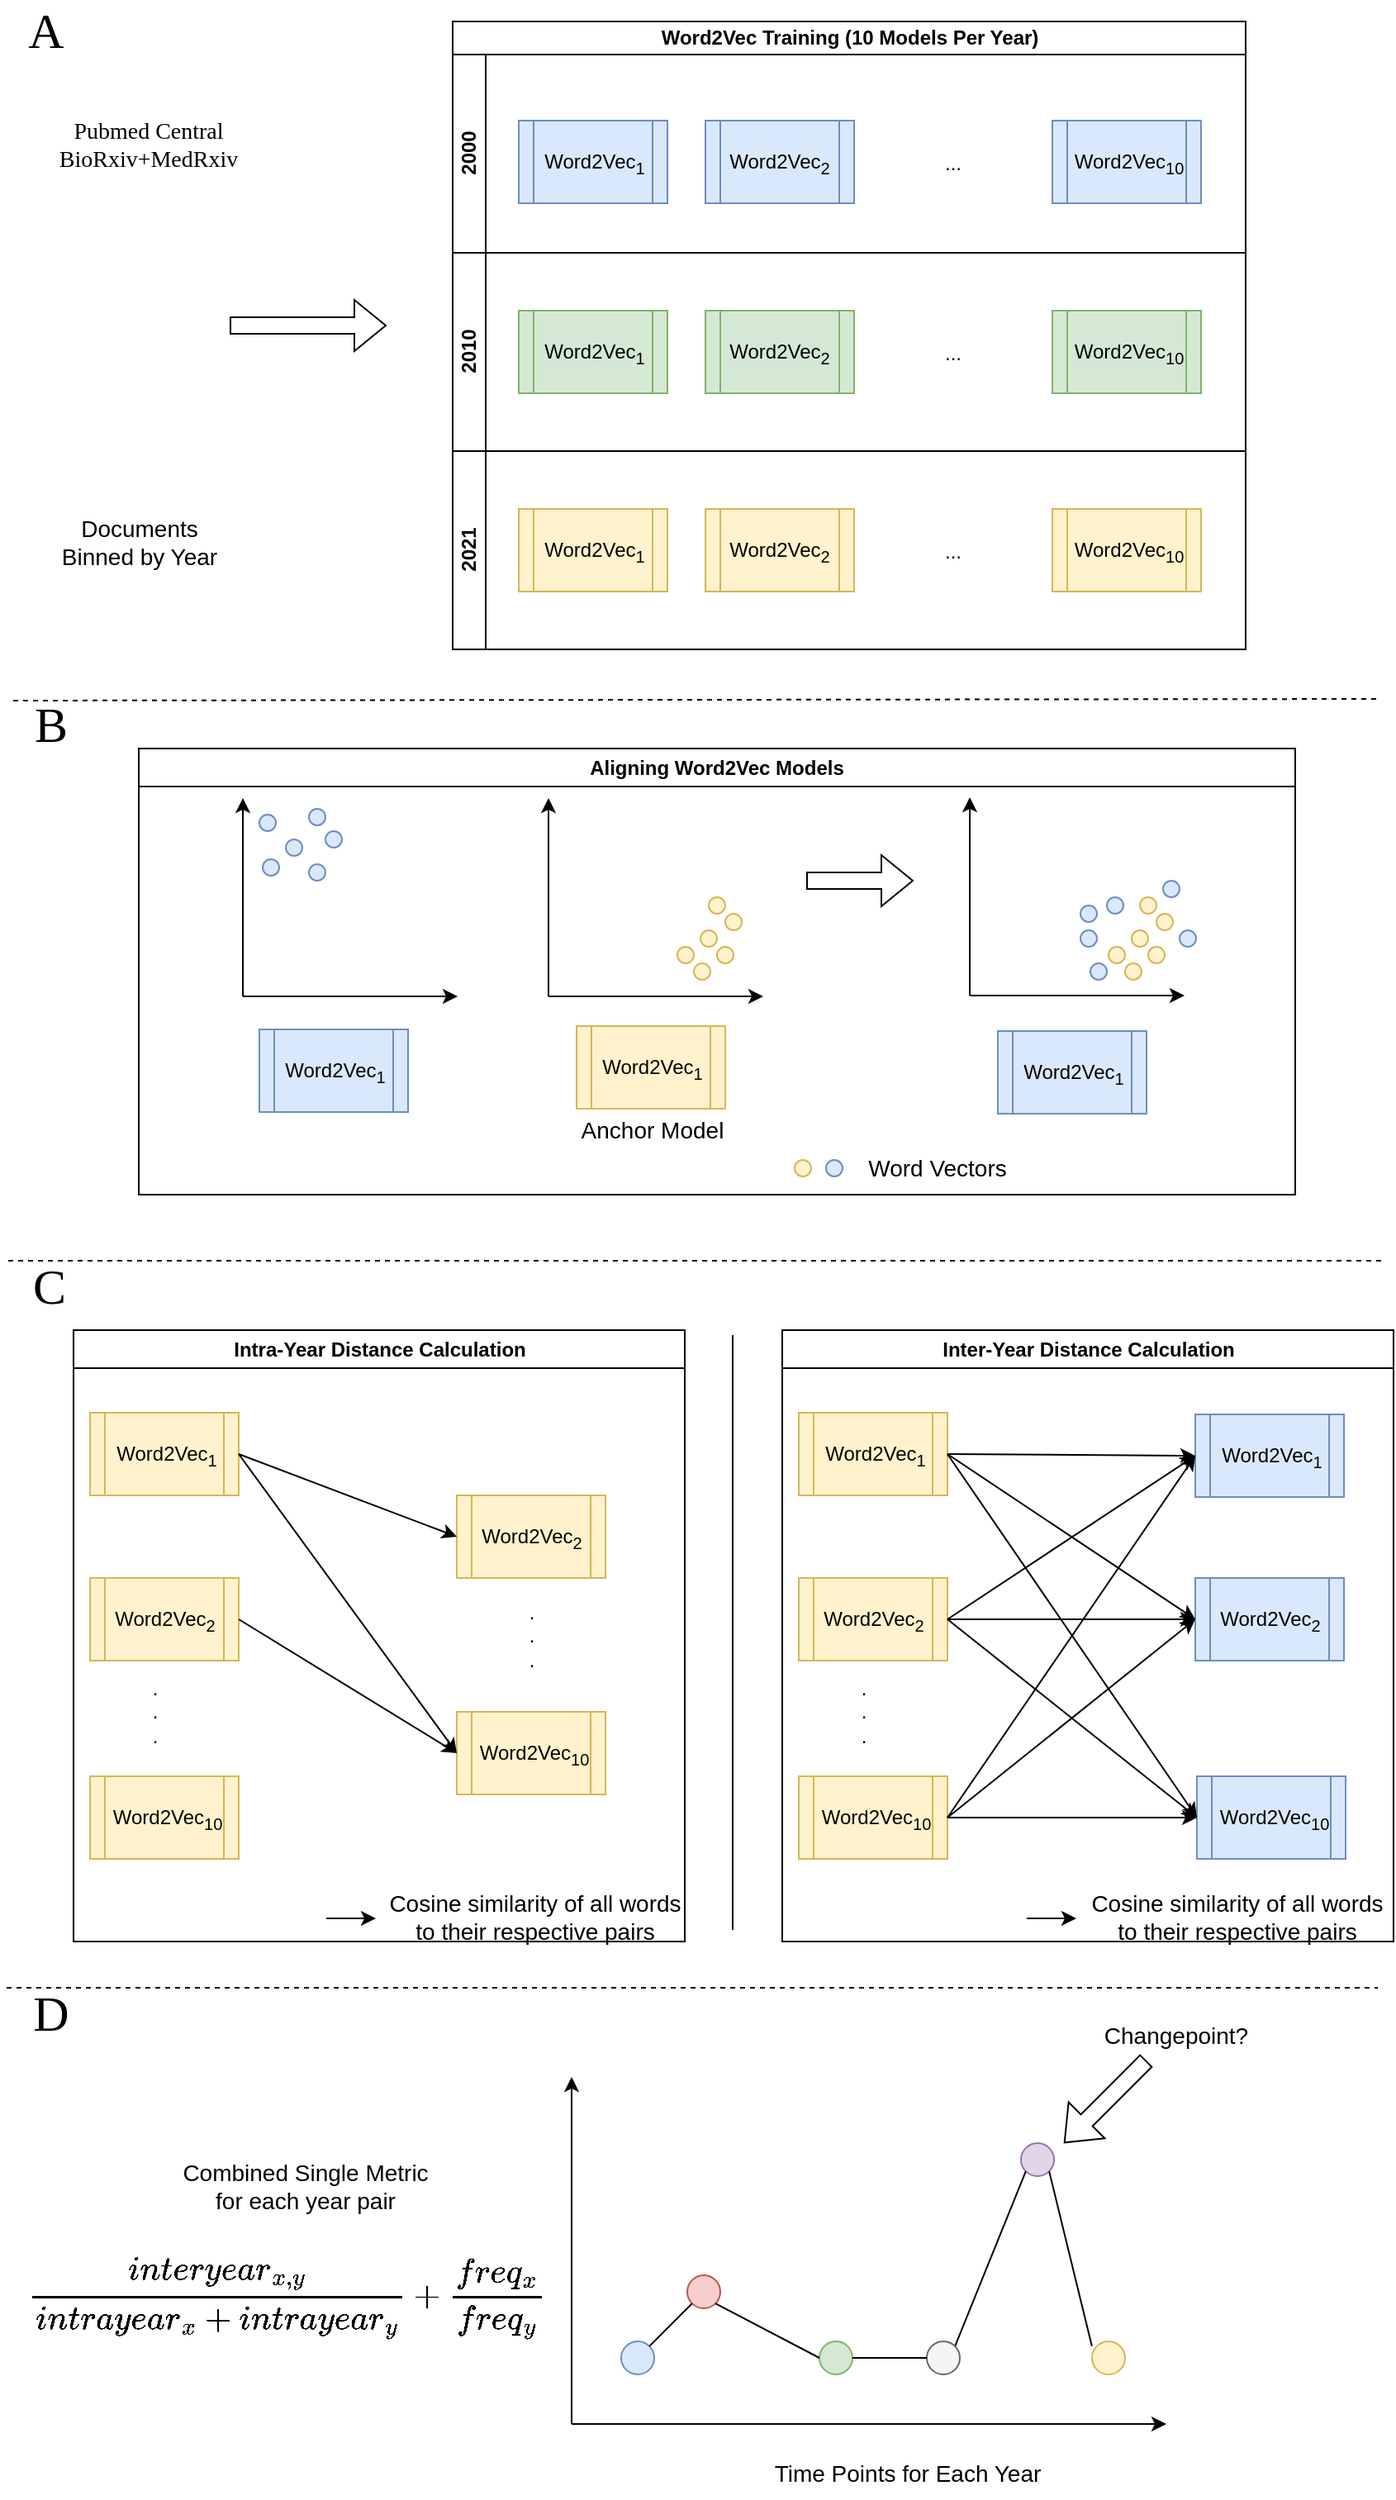 <mxfile version="21.0.6" type="device"><diagram name="Page-1" id="hZA_bifTVSv1dbgz_h3d"><mxGraphModel dx="1748" dy="1670" grid="1" gridSize="10" guides="1" tooltips="1" connect="1" arrows="1" fold="1" page="1" pageScale="1" pageWidth="850" pageHeight="1100" math="1" shadow="0"><root><mxCell id="0"/><mxCell id="1" parent="0"/><mxCell id="vryV9C2xgrn8P-QWagt0-1" value="" style="shape=image;html=1;verticalAlign=top;verticalLabelPosition=bottom;labelBackgroundColor=#ffffff;imageAspect=0;aspect=fixed;image=https://cdn4.iconfinder.com/data/icons/48-bubbles/48/12.File-128.png" parent="1" vertex="1"><mxGeometry x="14" y="130" width="70" height="70" as="geometry"/></mxCell><mxCell id="vryV9C2xgrn8P-QWagt0-4" value="&lt;div style=&quot;font-size: 14px;&quot;&gt;&lt;font style=&quot;font-size: 14px;&quot;&gt;Documents&lt;/font&gt;&lt;/div&gt;&lt;div style=&quot;font-size: 14px;&quot;&gt;&lt;font style=&quot;font-size: 14px;&quot;&gt;&lt;font style=&quot;font-size: 14px;&quot;&gt;Binned by Year&lt;/font&gt;&lt;br&gt;&lt;/font&gt;&lt;/div&gt;" style="text;html=1;strokeColor=none;fillColor=none;align=center;verticalAlign=middle;whiteSpace=wrap;rounded=0;" parent="1" vertex="1"><mxGeometry x="31" y="310" width="99" height="30" as="geometry"/></mxCell><mxCell id="vryV9C2xgrn8P-QWagt0-32" value="" style="endArrow=classic;html=1;rounded=0;" parent="1" edge="1"><mxGeometry width="50" height="50" relative="1" as="geometry"><mxPoint x="143" y="600" as="sourcePoint"/><mxPoint x="143" y="480" as="targetPoint"/></mxGeometry></mxCell><mxCell id="vryV9C2xgrn8P-QWagt0-33" value="" style="endArrow=classic;html=1;rounded=0;" parent="1" edge="1"><mxGeometry width="50" height="50" relative="1" as="geometry"><mxPoint x="143" y="600" as="sourcePoint"/><mxPoint x="273" y="600" as="targetPoint"/></mxGeometry></mxCell><mxCell id="vryV9C2xgrn8P-QWagt0-34" value="" style="endArrow=classic;html=1;rounded=0;" parent="1" edge="1"><mxGeometry width="50" height="50" relative="1" as="geometry"><mxPoint x="328" y="600" as="sourcePoint"/><mxPoint x="328" y="480" as="targetPoint"/></mxGeometry></mxCell><mxCell id="vryV9C2xgrn8P-QWagt0-35" value="" style="endArrow=classic;html=1;rounded=0;" parent="1" edge="1"><mxGeometry width="50" height="50" relative="1" as="geometry"><mxPoint x="328" y="600" as="sourcePoint"/><mxPoint x="458" y="600" as="targetPoint"/></mxGeometry></mxCell><mxCell id="vryV9C2xgrn8P-QWagt0-36" value="" style="endArrow=classic;html=1;rounded=0;" parent="1" edge="1"><mxGeometry width="50" height="50" relative="1" as="geometry"><mxPoint x="583" y="599.5" as="sourcePoint"/><mxPoint x="583" y="479.5" as="targetPoint"/></mxGeometry></mxCell><mxCell id="vryV9C2xgrn8P-QWagt0-37" value="" style="endArrow=classic;html=1;rounded=0;" parent="1" edge="1"><mxGeometry width="50" height="50" relative="1" as="geometry"><mxPoint x="583" y="599.5" as="sourcePoint"/><mxPoint x="713" y="599.5" as="targetPoint"/></mxGeometry></mxCell><mxCell id="vryV9C2xgrn8P-QWagt0-39" value="" style="shape=flexArrow;endArrow=classic;html=1;rounded=0;" parent="1" edge="1"><mxGeometry width="50" height="50" relative="1" as="geometry"><mxPoint x="484" y="530" as="sourcePoint"/><mxPoint x="549" y="530" as="targetPoint"/></mxGeometry></mxCell><mxCell id="vryV9C2xgrn8P-QWagt0-40" value="" style="ellipse;whiteSpace=wrap;html=1;fillColor=#dae8fc;strokeColor=#6c8ebf;" parent="1" vertex="1"><mxGeometry x="153" y="490" width="10" height="10" as="geometry"/></mxCell><mxCell id="vryV9C2xgrn8P-QWagt0-78" value="" style="endArrow=none;html=1;rounded=0;" parent="1" edge="1"><mxGeometry width="50" height="50" relative="1" as="geometry"><mxPoint x="439.5" y="1165" as="sourcePoint"/><mxPoint x="439.5" y="805" as="targetPoint"/></mxGeometry></mxCell><mxCell id="vryV9C2xgrn8P-QWagt0-88" value="" style="endArrow=classic;html=1;rounded=0;" parent="1" edge="1"><mxGeometry width="50" height="50" relative="1" as="geometry"><mxPoint x="342" y="1464" as="sourcePoint"/><mxPoint x="342" y="1254" as="targetPoint"/></mxGeometry></mxCell><mxCell id="vryV9C2xgrn8P-QWagt0-89" value="" style="endArrow=classic;html=1;rounded=0;" parent="1" edge="1"><mxGeometry width="50" height="50" relative="1" as="geometry"><mxPoint x="342" y="1464" as="sourcePoint"/><mxPoint x="702" y="1464" as="targetPoint"/></mxGeometry></mxCell><mxCell id="vryV9C2xgrn8P-QWagt0-90" value="" style="ellipse;whiteSpace=wrap;html=1;fillColor=#dae8fc;strokeColor=#6c8ebf;" parent="1" vertex="1"><mxGeometry x="372" y="1414" width="20" height="20" as="geometry"/></mxCell><mxCell id="vryV9C2xgrn8P-QWagt0-91" value="" style="ellipse;whiteSpace=wrap;html=1;fillColor=#f8cecc;strokeColor=#b85450;" parent="1" vertex="1"><mxGeometry x="412" y="1374" width="20" height="20" as="geometry"/></mxCell><mxCell id="vryV9C2xgrn8P-QWagt0-93" value="" style="ellipse;whiteSpace=wrap;html=1;fillColor=#d5e8d4;strokeColor=#82b366;" parent="1" vertex="1"><mxGeometry x="492" y="1414" width="20" height="20" as="geometry"/></mxCell><mxCell id="vryV9C2xgrn8P-QWagt0-96" value="" style="ellipse;whiteSpace=wrap;html=1;fillColor=#e1d5e7;strokeColor=#9673a6;" parent="1" vertex="1"><mxGeometry x="614" y="1294" width="20" height="20" as="geometry"/></mxCell><mxCell id="vryV9C2xgrn8P-QWagt0-98" value="&lt;font style=&quot;font-size: 14px;&quot;&gt;&lt;font style=&quot;font-size: 14px;&quot;&gt;Combined Single Metric for each year pair&lt;/font&gt;&lt;/font&gt;" style="text;html=1;strokeColor=none;fillColor=none;align=center;verticalAlign=middle;whiteSpace=wrap;rounded=0;" parent="1" vertex="1"><mxGeometry x="100" y="1300" width="162" height="40" as="geometry"/></mxCell><mxCell id="vryV9C2xgrn8P-QWagt0-99" value="&lt;font style=&quot;font-size: 14px;&quot;&gt;&lt;font style=&quot;font-size: 14px;&quot;&gt;Time Points for Each Year&lt;/font&gt;&lt;/font&gt;" style="text;html=1;strokeColor=none;fillColor=none;align=center;verticalAlign=middle;whiteSpace=wrap;rounded=0;" parent="1" vertex="1"><mxGeometry x="458" y="1479" width="175" height="30" as="geometry"/></mxCell><mxCell id="vryV9C2xgrn8P-QWagt0-100" value="" style="endArrow=none;html=1;rounded=0;exitX=1;exitY=0;exitDx=0;exitDy=0;entryX=0;entryY=1;entryDx=0;entryDy=0;" parent="1" source="vryV9C2xgrn8P-QWagt0-90" target="vryV9C2xgrn8P-QWagt0-91" edge="1"><mxGeometry width="50" height="50" relative="1" as="geometry"><mxPoint x="392" y="1409" as="sourcePoint"/><mxPoint x="442" y="1359" as="targetPoint"/></mxGeometry></mxCell><mxCell id="vryV9C2xgrn8P-QWagt0-105" value="" style="endArrow=none;html=1;rounded=0;exitX=0;exitY=1;exitDx=0;exitDy=0;entryX=1;entryY=0;entryDx=0;entryDy=0;" parent="1" source="vryV9C2xgrn8P-QWagt0-96" target="iS3_m75WpBpaWImZRdlY-158" edge="1"><mxGeometry width="50" height="50" relative="1" as="geometry"><mxPoint x="582" y="1434" as="sourcePoint"/><mxPoint x="587" y="1389" as="targetPoint"/></mxGeometry></mxCell><mxCell id="vryV9C2xgrn8P-QWagt0-106" value="" style="endArrow=none;html=1;rounded=0;exitX=1;exitY=1;exitDx=0;exitDy=0;entryX=0;entryY=0;entryDx=0;entryDy=0;" parent="1" source="vryV9C2xgrn8P-QWagt0-96" edge="1"><mxGeometry width="50" height="50" relative="1" as="geometry"><mxPoint x="627" y="1321" as="sourcePoint"/><mxPoint x="656.929" y="1416.929" as="targetPoint"/></mxGeometry></mxCell><mxCell id="vryV9C2xgrn8P-QWagt0-110" value="" style="shape=flexArrow;endArrow=classic;html=1;rounded=0;" parent="1" edge="1"><mxGeometry width="50" height="50" relative="1" as="geometry"><mxPoint x="690" y="1244" as="sourcePoint"/><mxPoint x="640" y="1294" as="targetPoint"/></mxGeometry></mxCell><mxCell id="vryV9C2xgrn8P-QWagt0-111" value="&lt;font style=&quot;font-size: 14px;&quot;&gt;&lt;font style=&quot;font-size: 14px;&quot;&gt;Changepoint?&lt;/font&gt;&lt;/font&gt;" style="text;html=1;strokeColor=none;fillColor=none;align=center;verticalAlign=middle;whiteSpace=wrap;rounded=0;" parent="1" vertex="1"><mxGeometry x="678" y="1214" width="60" height="30" as="geometry"/></mxCell><mxCell id="iS3_m75WpBpaWImZRdlY-23" value="&lt;div&gt;Word2Vec Training (10 Models Per Year)&lt;/div&gt;" style="swimlane;childLayout=stackLayout;resizeParent=1;resizeParentMax=0;horizontal=1;startSize=20;horizontalStack=0;html=1;" parent="1" vertex="1"><mxGeometry x="270" y="10" width="480" height="380" as="geometry"/></mxCell><mxCell id="iS3_m75WpBpaWImZRdlY-24" value="&lt;div&gt;2000&lt;/div&gt;" style="swimlane;startSize=20;horizontal=0;html=1;" parent="iS3_m75WpBpaWImZRdlY-23" vertex="1"><mxGeometry y="20" width="480" height="120" as="geometry"/></mxCell><mxCell id="iS3_m75WpBpaWImZRdlY-16" value="" style="shape=process;whiteSpace=wrap;html=1;backgroundOutline=1;fillColor=#dae8fc;strokeColor=#6c8ebf;" parent="iS3_m75WpBpaWImZRdlY-24" vertex="1"><mxGeometry x="40" y="40" width="90" height="50" as="geometry"/></mxCell><mxCell id="iS3_m75WpBpaWImZRdlY-17" value="Word2Vec&lt;sub&gt;1&lt;/sub&gt;" style="text;html=1;strokeColor=none;fillColor=none;align=center;verticalAlign=middle;whiteSpace=wrap;rounded=0;" parent="iS3_m75WpBpaWImZRdlY-24" vertex="1"><mxGeometry x="56" y="51" width="60" height="30" as="geometry"/></mxCell><mxCell id="iS3_m75WpBpaWImZRdlY-14" value="" style="shape=process;whiteSpace=wrap;html=1;backgroundOutline=1;fillColor=#dae8fc;strokeColor=#6c8ebf;" parent="iS3_m75WpBpaWImZRdlY-24" vertex="1"><mxGeometry x="153" y="40" width="90" height="50" as="geometry"/></mxCell><mxCell id="iS3_m75WpBpaWImZRdlY-15" value="Word2Vec&lt;sub&gt;2&lt;/sub&gt;" style="text;html=1;strokeColor=none;fillColor=none;align=center;verticalAlign=middle;whiteSpace=wrap;rounded=0;" parent="iS3_m75WpBpaWImZRdlY-24" vertex="1"><mxGeometry x="168" y="51" width="60" height="30" as="geometry"/></mxCell><mxCell id="iS3_m75WpBpaWImZRdlY-13" value="" style="shape=process;whiteSpace=wrap;html=1;backgroundOutline=1;fillColor=#dae8fc;strokeColor=#6c8ebf;" parent="iS3_m75WpBpaWImZRdlY-24" vertex="1"><mxGeometry x="363" y="40" width="90" height="50" as="geometry"/></mxCell><mxCell id="iS3_m75WpBpaWImZRdlY-12" value="Word2Vec&lt;sub&gt;10&lt;/sub&gt;" style="text;html=1;strokeColor=none;fillColor=none;align=center;verticalAlign=middle;whiteSpace=wrap;rounded=0;" parent="iS3_m75WpBpaWImZRdlY-24" vertex="1"><mxGeometry x="377" y="51" width="65" height="30" as="geometry"/></mxCell><mxCell id="iS3_m75WpBpaWImZRdlY-27" value="..." style="text;html=1;strokeColor=none;fillColor=none;align=center;verticalAlign=middle;whiteSpace=wrap;rounded=0;" parent="iS3_m75WpBpaWImZRdlY-24" vertex="1"><mxGeometry x="273" y="51" width="60" height="30" as="geometry"/></mxCell><mxCell id="iS3_m75WpBpaWImZRdlY-25" value="2010" style="swimlane;startSize=20;horizontal=0;html=1;" parent="iS3_m75WpBpaWImZRdlY-23" vertex="1"><mxGeometry y="140" width="480" height="120" as="geometry"/></mxCell><mxCell id="iS3_m75WpBpaWImZRdlY-28" value="" style="shape=process;whiteSpace=wrap;html=1;backgroundOutline=1;fillColor=#d5e8d4;strokeColor=#82b366;" parent="iS3_m75WpBpaWImZRdlY-25" vertex="1"><mxGeometry x="40" y="35" width="90" height="50" as="geometry"/></mxCell><mxCell id="iS3_m75WpBpaWImZRdlY-29" value="Word2Vec&lt;sub&gt;1&lt;/sub&gt;" style="text;html=1;strokeColor=none;fillColor=none;align=center;verticalAlign=middle;whiteSpace=wrap;rounded=0;" parent="iS3_m75WpBpaWImZRdlY-25" vertex="1"><mxGeometry x="56" y="46" width="60" height="30" as="geometry"/></mxCell><mxCell id="iS3_m75WpBpaWImZRdlY-30" value="" style="shape=process;whiteSpace=wrap;html=1;backgroundOutline=1;fillColor=#d5e8d4;strokeColor=#82b366;" parent="iS3_m75WpBpaWImZRdlY-25" vertex="1"><mxGeometry x="153" y="35" width="90" height="50" as="geometry"/></mxCell><mxCell id="iS3_m75WpBpaWImZRdlY-31" value="Word2Vec&lt;sub&gt;2&lt;/sub&gt;" style="text;html=1;strokeColor=none;fillColor=none;align=center;verticalAlign=middle;whiteSpace=wrap;rounded=0;" parent="iS3_m75WpBpaWImZRdlY-25" vertex="1"><mxGeometry x="168" y="46" width="60" height="30" as="geometry"/></mxCell><mxCell id="iS3_m75WpBpaWImZRdlY-32" value="" style="shape=process;whiteSpace=wrap;html=1;backgroundOutline=1;fillColor=#d5e8d4;strokeColor=#82b366;" parent="iS3_m75WpBpaWImZRdlY-25" vertex="1"><mxGeometry x="363" y="35" width="90" height="50" as="geometry"/></mxCell><mxCell id="iS3_m75WpBpaWImZRdlY-33" value="Word2Vec&lt;sub&gt;10&lt;/sub&gt;" style="text;html=1;strokeColor=none;fillColor=none;align=center;verticalAlign=middle;whiteSpace=wrap;rounded=0;" parent="iS3_m75WpBpaWImZRdlY-25" vertex="1"><mxGeometry x="377" y="46" width="65" height="30" as="geometry"/></mxCell><mxCell id="iS3_m75WpBpaWImZRdlY-34" value="..." style="text;html=1;strokeColor=none;fillColor=none;align=center;verticalAlign=middle;whiteSpace=wrap;rounded=0;" parent="iS3_m75WpBpaWImZRdlY-25" vertex="1"><mxGeometry x="273" y="46" width="60" height="30" as="geometry"/></mxCell><mxCell id="iS3_m75WpBpaWImZRdlY-26" value="&lt;div&gt;2021&lt;/div&gt;" style="swimlane;startSize=20;horizontal=0;html=1;" parent="iS3_m75WpBpaWImZRdlY-23" vertex="1"><mxGeometry y="260" width="480" height="120" as="geometry"/></mxCell><mxCell id="iS3_m75WpBpaWImZRdlY-35" value="" style="shape=process;whiteSpace=wrap;html=1;backgroundOutline=1;fillColor=#fff2cc;strokeColor=#d6b656;" parent="iS3_m75WpBpaWImZRdlY-26" vertex="1"><mxGeometry x="40" y="35" width="90" height="50" as="geometry"/></mxCell><mxCell id="iS3_m75WpBpaWImZRdlY-36" value="Word2Vec&lt;sub&gt;1&lt;/sub&gt;" style="text;html=1;strokeColor=none;fillColor=none;align=center;verticalAlign=middle;whiteSpace=wrap;rounded=0;" parent="iS3_m75WpBpaWImZRdlY-26" vertex="1"><mxGeometry x="56" y="46" width="60" height="30" as="geometry"/></mxCell><mxCell id="iS3_m75WpBpaWImZRdlY-37" value="" style="shape=process;whiteSpace=wrap;html=1;backgroundOutline=1;fillColor=#fff2cc;strokeColor=#d6b656;" parent="iS3_m75WpBpaWImZRdlY-26" vertex="1"><mxGeometry x="153" y="35" width="90" height="50" as="geometry"/></mxCell><mxCell id="iS3_m75WpBpaWImZRdlY-38" value="Word2Vec&lt;sub&gt;2&lt;/sub&gt;" style="text;html=1;strokeColor=none;fillColor=none;align=center;verticalAlign=middle;whiteSpace=wrap;rounded=0;" parent="iS3_m75WpBpaWImZRdlY-26" vertex="1"><mxGeometry x="168" y="46" width="60" height="30" as="geometry"/></mxCell><mxCell id="iS3_m75WpBpaWImZRdlY-39" value="" style="shape=process;whiteSpace=wrap;html=1;backgroundOutline=1;fillColor=#fff2cc;strokeColor=#d6b656;" parent="iS3_m75WpBpaWImZRdlY-26" vertex="1"><mxGeometry x="363" y="35" width="90" height="50" as="geometry"/></mxCell><mxCell id="iS3_m75WpBpaWImZRdlY-40" value="Word2Vec&lt;sub&gt;10&lt;/sub&gt;" style="text;html=1;strokeColor=none;fillColor=none;align=center;verticalAlign=middle;whiteSpace=wrap;rounded=0;" parent="iS3_m75WpBpaWImZRdlY-26" vertex="1"><mxGeometry x="377" y="46" width="65" height="30" as="geometry"/></mxCell><mxCell id="iS3_m75WpBpaWImZRdlY-41" value="..." style="text;html=1;strokeColor=none;fillColor=none;align=center;verticalAlign=middle;whiteSpace=wrap;rounded=0;" parent="iS3_m75WpBpaWImZRdlY-26" vertex="1"><mxGeometry x="273" y="46" width="60" height="30" as="geometry"/></mxCell><mxCell id="iS3_m75WpBpaWImZRdlY-42" value="" style="endArrow=none;dashed=1;html=1;rounded=0;exitX=0.125;exitY=0.033;exitDx=0;exitDy=0;exitPerimeter=0;" parent="1" source="iS3_m75WpBpaWImZRdlY-165" edge="1"><mxGeometry width="50" height="50" relative="1" as="geometry"><mxPoint x="30" y="420" as="sourcePoint"/><mxPoint x="830" y="420" as="targetPoint"/></mxGeometry></mxCell><mxCell id="iS3_m75WpBpaWImZRdlY-45" value="" style="ellipse;whiteSpace=wrap;html=1;fillColor=#dae8fc;strokeColor=#6c8ebf;" parent="1" vertex="1"><mxGeometry x="155" y="517" width="10" height="10" as="geometry"/></mxCell><mxCell id="iS3_m75WpBpaWImZRdlY-46" value="" style="ellipse;whiteSpace=wrap;html=1;fillColor=#dae8fc;strokeColor=#6c8ebf;" parent="1" vertex="1"><mxGeometry x="169" y="505" width="10" height="10" as="geometry"/></mxCell><mxCell id="iS3_m75WpBpaWImZRdlY-47" value="" style="ellipse;whiteSpace=wrap;html=1;fillColor=#dae8fc;strokeColor=#6c8ebf;" parent="1" vertex="1"><mxGeometry x="183" y="520" width="10" height="10" as="geometry"/></mxCell><mxCell id="iS3_m75WpBpaWImZRdlY-48" value="" style="ellipse;whiteSpace=wrap;html=1;fillColor=#dae8fc;strokeColor=#6c8ebf;" parent="1" vertex="1"><mxGeometry x="183" y="486.5" width="10" height="10" as="geometry"/></mxCell><mxCell id="iS3_m75WpBpaWImZRdlY-51" value="&lt;div&gt;Aligning Word2Vec Models&lt;br&gt;&lt;/div&gt;" style="swimlane;whiteSpace=wrap;html=1;" parent="1" vertex="1"><mxGeometry x="80" y="450" width="700" height="270" as="geometry"/></mxCell><mxCell id="iS3_m75WpBpaWImZRdlY-43" value="" style="shape=process;whiteSpace=wrap;html=1;backgroundOutline=1;fillColor=#dae8fc;strokeColor=#6c8ebf;" parent="iS3_m75WpBpaWImZRdlY-51" vertex="1"><mxGeometry x="73" y="170" width="90" height="50" as="geometry"/></mxCell><mxCell id="iS3_m75WpBpaWImZRdlY-44" value="Word2Vec&lt;sub&gt;1&lt;/sub&gt;" style="text;html=1;strokeColor=none;fillColor=none;align=center;verticalAlign=middle;whiteSpace=wrap;rounded=0;" parent="iS3_m75WpBpaWImZRdlY-51" vertex="1"><mxGeometry x="89" y="181" width="60" height="30" as="geometry"/></mxCell><mxCell id="iS3_m75WpBpaWImZRdlY-53" value="" style="shape=process;whiteSpace=wrap;html=1;backgroundOutline=1;fillColor=#fff2cc;strokeColor=#d6b656;" parent="iS3_m75WpBpaWImZRdlY-51" vertex="1"><mxGeometry x="265" y="168" width="90" height="50" as="geometry"/></mxCell><mxCell id="iS3_m75WpBpaWImZRdlY-54" value="Word2Vec&lt;sub&gt;1&lt;/sub&gt;" style="text;html=1;strokeColor=none;fillColor=none;align=center;verticalAlign=middle;whiteSpace=wrap;rounded=0;" parent="iS3_m75WpBpaWImZRdlY-51" vertex="1"><mxGeometry x="281" y="179" width="60" height="30" as="geometry"/></mxCell><mxCell id="iS3_m75WpBpaWImZRdlY-55" value="" style="shape=process;whiteSpace=wrap;html=1;backgroundOutline=1;fillColor=#dae8fc;strokeColor=#6c8ebf;" parent="iS3_m75WpBpaWImZRdlY-51" vertex="1"><mxGeometry x="520" y="171" width="90" height="50" as="geometry"/></mxCell><mxCell id="iS3_m75WpBpaWImZRdlY-56" value="Word2Vec&lt;sub&gt;1&lt;/sub&gt;" style="text;html=1;strokeColor=none;fillColor=none;align=center;verticalAlign=middle;whiteSpace=wrap;rounded=0;" parent="iS3_m75WpBpaWImZRdlY-51" vertex="1"><mxGeometry x="536" y="182" width="60" height="30" as="geometry"/></mxCell><mxCell id="iS3_m75WpBpaWImZRdlY-57" value="" style="ellipse;whiteSpace=wrap;html=1;fillColor=#fff2cc;strokeColor=#d6b656;" parent="iS3_m75WpBpaWImZRdlY-51" vertex="1"><mxGeometry x="326" y="120" width="10" height="10" as="geometry"/></mxCell><mxCell id="iS3_m75WpBpaWImZRdlY-59" value="" style="ellipse;whiteSpace=wrap;html=1;fillColor=#fff2cc;strokeColor=#d6b656;" parent="iS3_m75WpBpaWImZRdlY-51" vertex="1"><mxGeometry x="345" y="90" width="10" height="10" as="geometry"/></mxCell><mxCell id="iS3_m75WpBpaWImZRdlY-61" value="" style="ellipse;whiteSpace=wrap;html=1;fillColor=#fff2cc;strokeColor=#d6b656;" parent="iS3_m75WpBpaWImZRdlY-51" vertex="1"><mxGeometry x="340" y="110" width="10" height="10" as="geometry"/></mxCell><mxCell id="iS3_m75WpBpaWImZRdlY-63" value="" style="ellipse;whiteSpace=wrap;html=1;fillColor=#dae8fc;strokeColor=#6c8ebf;" parent="iS3_m75WpBpaWImZRdlY-51" vertex="1"><mxGeometry x="113" y="50" width="10" height="10" as="geometry"/></mxCell><mxCell id="iS3_m75WpBpaWImZRdlY-81" value="" style="ellipse;whiteSpace=wrap;html=1;fillColor=#dae8fc;strokeColor=#6c8ebf;" parent="iS3_m75WpBpaWImZRdlY-51" vertex="1"><mxGeometry x="586" y="90" width="10" height="10" as="geometry"/></mxCell><mxCell id="iS3_m75WpBpaWImZRdlY-79" value="" style="ellipse;whiteSpace=wrap;html=1;fillColor=#dae8fc;strokeColor=#6c8ebf;" parent="iS3_m75WpBpaWImZRdlY-51" vertex="1"><mxGeometry x="570" y="110" width="10" height="10" as="geometry"/></mxCell><mxCell id="iS3_m75WpBpaWImZRdlY-78" value="" style="ellipse;whiteSpace=wrap;html=1;fillColor=#dae8fc;strokeColor=#6c8ebf;" parent="iS3_m75WpBpaWImZRdlY-51" vertex="1"><mxGeometry x="630" y="110" width="10" height="10" as="geometry"/></mxCell><mxCell id="iS3_m75WpBpaWImZRdlY-80" value="" style="ellipse;whiteSpace=wrap;html=1;fillColor=#dae8fc;strokeColor=#6c8ebf;" parent="iS3_m75WpBpaWImZRdlY-51" vertex="1"><mxGeometry x="620" y="80" width="10" height="10" as="geometry"/></mxCell><mxCell id="iS3_m75WpBpaWImZRdlY-77" value="" style="ellipse;whiteSpace=wrap;html=1;fillColor=#dae8fc;strokeColor=#6c8ebf;" parent="iS3_m75WpBpaWImZRdlY-51" vertex="1"><mxGeometry x="570" y="95" width="10" height="10" as="geometry"/></mxCell><mxCell id="iS3_m75WpBpaWImZRdlY-76" value="" style="ellipse;whiteSpace=wrap;html=1;fillColor=#dae8fc;strokeColor=#6c8ebf;" parent="iS3_m75WpBpaWImZRdlY-51" vertex="1"><mxGeometry x="576" y="130" width="10" height="10" as="geometry"/></mxCell><mxCell id="iS3_m75WpBpaWImZRdlY-83" value="" style="ellipse;whiteSpace=wrap;html=1;fillColor=#fff2cc;strokeColor=#d6b656;" parent="iS3_m75WpBpaWImZRdlY-51" vertex="1"><mxGeometry x="397" y="249" width="10" height="10" as="geometry"/></mxCell><mxCell id="iS3_m75WpBpaWImZRdlY-84" value="" style="ellipse;whiteSpace=wrap;html=1;fillColor=#dae8fc;strokeColor=#6c8ebf;" parent="iS3_m75WpBpaWImZRdlY-51" vertex="1"><mxGeometry x="416" y="249" width="10" height="10" as="geometry"/></mxCell><mxCell id="iS3_m75WpBpaWImZRdlY-85" value="&lt;font style=&quot;font-size: 13px;&quot;&gt;&lt;font style=&quot;font-size: 14px;&quot;&gt;Word Vectors&lt;/font&gt;&lt;/font&gt;" style="text;html=1;strokeColor=none;fillColor=none;align=center;verticalAlign=middle;whiteSpace=wrap;rounded=0;" parent="iS3_m75WpBpaWImZRdlY-51" vertex="1"><mxGeometry x="437" y="239" width="93" height="30" as="geometry"/></mxCell><mxCell id="iS3_m75WpBpaWImZRdlY-99" value="&lt;font style=&quot;font-size: 13px;&quot;&gt;&lt;font style=&quot;font-size: 14px;&quot;&gt;Anchor Model&lt;/font&gt;&lt;/font&gt;" style="text;html=1;strokeColor=none;fillColor=none;align=center;verticalAlign=middle;whiteSpace=wrap;rounded=0;" parent="iS3_m75WpBpaWImZRdlY-51" vertex="1"><mxGeometry x="266" y="216" width="90" height="30" as="geometry"/></mxCell><mxCell id="iS3_m75WpBpaWImZRdlY-58" value="" style="ellipse;whiteSpace=wrap;html=1;fillColor=#fff2cc;strokeColor=#d6b656;" parent="1" vertex="1"><mxGeometry x="416" y="580" width="10" height="10" as="geometry"/></mxCell><mxCell id="iS3_m75WpBpaWImZRdlY-60" value="" style="ellipse;whiteSpace=wrap;html=1;fillColor=#fff2cc;strokeColor=#d6b656;" parent="1" vertex="1"><mxGeometry x="435" y="550" width="10" height="10" as="geometry"/></mxCell><mxCell id="iS3_m75WpBpaWImZRdlY-62" value="" style="ellipse;whiteSpace=wrap;html=1;fillColor=#fff2cc;strokeColor=#d6b656;" parent="1" vertex="1"><mxGeometry x="430" y="570" width="10" height="10" as="geometry"/></mxCell><mxCell id="iS3_m75WpBpaWImZRdlY-64" value="" style="ellipse;whiteSpace=wrap;html=1;fillColor=#fff2cc;strokeColor=#d6b656;" parent="1" vertex="1"><mxGeometry x="667" y="570" width="10" height="10" as="geometry"/></mxCell><mxCell id="iS3_m75WpBpaWImZRdlY-65" value="" style="ellipse;whiteSpace=wrap;html=1;fillColor=#fff2cc;strokeColor=#d6b656;" parent="1" vertex="1"><mxGeometry x="686" y="540" width="10" height="10" as="geometry"/></mxCell><mxCell id="iS3_m75WpBpaWImZRdlY-66" value="" style="ellipse;whiteSpace=wrap;html=1;fillColor=#fff2cc;strokeColor=#d6b656;" parent="1" vertex="1"><mxGeometry x="681" y="560" width="10" height="10" as="geometry"/></mxCell><mxCell id="iS3_m75WpBpaWImZRdlY-67" value="" style="ellipse;whiteSpace=wrap;html=1;fillColor=#fff2cc;strokeColor=#d6b656;" parent="1" vertex="1"><mxGeometry x="677" y="580" width="10" height="10" as="geometry"/></mxCell><mxCell id="iS3_m75WpBpaWImZRdlY-68" value="" style="ellipse;whiteSpace=wrap;html=1;fillColor=#fff2cc;strokeColor=#d6b656;" parent="1" vertex="1"><mxGeometry x="696" y="550" width="10" height="10" as="geometry"/></mxCell><mxCell id="iS3_m75WpBpaWImZRdlY-69" value="" style="ellipse;whiteSpace=wrap;html=1;fillColor=#fff2cc;strokeColor=#d6b656;" parent="1" vertex="1"><mxGeometry x="691" y="570" width="10" height="10" as="geometry"/></mxCell><mxCell id="iS3_m75WpBpaWImZRdlY-86" value="" style="shape=image;html=1;verticalAlign=top;verticalLabelPosition=bottom;labelBackgroundColor=#ffffff;imageAspect=0;aspect=fixed;image=https://cdn4.iconfinder.com/data/icons/48-bubbles/48/12.File-128.png" parent="1" vertex="1"><mxGeometry x="44.5" y="170" width="72" height="72" as="geometry"/></mxCell><mxCell id="iS3_m75WpBpaWImZRdlY-87" value="" style="shape=image;html=1;verticalAlign=top;verticalLabelPosition=bottom;labelBackgroundColor=#ffffff;imageAspect=0;aspect=fixed;image=https://cdn4.iconfinder.com/data/icons/48-bubbles/48/12.File-128.png" parent="1" vertex="1"><mxGeometry x="78" y="220" width="75" height="75" as="geometry"/></mxCell><mxCell id="iS3_m75WpBpaWImZRdlY-88" value="" style="shape=flexArrow;endArrow=classic;html=1;rounded=0;" parent="1" edge="1"><mxGeometry width="50" height="50" relative="1" as="geometry"><mxPoint x="135" y="194" as="sourcePoint"/><mxPoint x="230" y="194" as="targetPoint"/></mxGeometry></mxCell><mxCell id="iS3_m75WpBpaWImZRdlY-89" value="" style="endArrow=none;dashed=1;html=1;rounded=0;exitX=0;exitY=0;exitDx=0;exitDy=0;" parent="1" source="iS3_m75WpBpaWImZRdlY-164" edge="1"><mxGeometry width="50" height="50" relative="1" as="geometry"><mxPoint x="35" y="760" as="sourcePoint"/><mxPoint x="835" y="760" as="targetPoint"/></mxGeometry></mxCell><mxCell id="iS3_m75WpBpaWImZRdlY-91" value="&lt;div&gt;Intra-Year Distance Calculation&lt;br&gt;&lt;/div&gt;" style="swimlane;whiteSpace=wrap;html=1;" parent="1" vertex="1"><mxGeometry x="40.5" y="802" width="370" height="370" as="geometry"/></mxCell><mxCell id="iS3_m75WpBpaWImZRdlY-100" value="" style="shape=process;whiteSpace=wrap;html=1;backgroundOutline=1;fillColor=#fff2cc;strokeColor=#d6b656;" parent="iS3_m75WpBpaWImZRdlY-91" vertex="1"><mxGeometry x="10" y="50" width="90" height="50" as="geometry"/></mxCell><mxCell id="iS3_m75WpBpaWImZRdlY-101" value="Word2Vec&lt;sub&gt;1&lt;/sub&gt;" style="text;html=1;strokeColor=none;fillColor=none;align=center;verticalAlign=middle;whiteSpace=wrap;rounded=0;" parent="iS3_m75WpBpaWImZRdlY-91" vertex="1"><mxGeometry x="26" y="61" width="60" height="30" as="geometry"/></mxCell><mxCell id="iS3_m75WpBpaWImZRdlY-102" value="" style="shape=process;whiteSpace=wrap;html=1;backgroundOutline=1;fillColor=#fff2cc;strokeColor=#d6b656;" parent="iS3_m75WpBpaWImZRdlY-91" vertex="1"><mxGeometry x="10" y="150" width="90" height="50" as="geometry"/></mxCell><mxCell id="iS3_m75WpBpaWImZRdlY-103" value="Word2Vec&lt;sub&gt;2&lt;/sub&gt;" style="text;html=1;strokeColor=none;fillColor=none;align=center;verticalAlign=middle;whiteSpace=wrap;rounded=0;" parent="iS3_m75WpBpaWImZRdlY-91" vertex="1"><mxGeometry x="25" y="161" width="60" height="30" as="geometry"/></mxCell><mxCell id="iS3_m75WpBpaWImZRdlY-104" value="" style="shape=process;whiteSpace=wrap;html=1;backgroundOutline=1;fillColor=#fff2cc;strokeColor=#d6b656;" parent="iS3_m75WpBpaWImZRdlY-91" vertex="1"><mxGeometry x="10" y="270" width="90" height="50" as="geometry"/></mxCell><mxCell id="iS3_m75WpBpaWImZRdlY-105" value="Word2Vec&lt;sub&gt;10&lt;/sub&gt;" style="text;html=1;strokeColor=none;fillColor=none;align=center;verticalAlign=middle;whiteSpace=wrap;rounded=0;" parent="iS3_m75WpBpaWImZRdlY-91" vertex="1"><mxGeometry x="24" y="281" width="65" height="30" as="geometry"/></mxCell><mxCell id="iS3_m75WpBpaWImZRdlY-106" value="" style="shape=process;whiteSpace=wrap;html=1;backgroundOutline=1;fillColor=#fff2cc;strokeColor=#d6b656;" parent="iS3_m75WpBpaWImZRdlY-91" vertex="1"><mxGeometry x="232" y="100" width="90" height="50" as="geometry"/></mxCell><mxCell id="iS3_m75WpBpaWImZRdlY-107" value="Word2Vec&lt;sub&gt;2&lt;/sub&gt;" style="text;html=1;strokeColor=none;fillColor=none;align=center;verticalAlign=middle;whiteSpace=wrap;rounded=0;" parent="iS3_m75WpBpaWImZRdlY-91" vertex="1"><mxGeometry x="247" y="111" width="60" height="30" as="geometry"/></mxCell><mxCell id="iS3_m75WpBpaWImZRdlY-108" value="" style="shape=process;whiteSpace=wrap;html=1;backgroundOutline=1;fillColor=#fff2cc;strokeColor=#d6b656;" parent="iS3_m75WpBpaWImZRdlY-91" vertex="1"><mxGeometry x="232" y="231" width="90" height="50" as="geometry"/></mxCell><mxCell id="iS3_m75WpBpaWImZRdlY-109" value="Word2Vec&lt;sub&gt;10&lt;/sub&gt;" style="text;html=1;strokeColor=none;fillColor=none;align=center;verticalAlign=middle;whiteSpace=wrap;rounded=0;" parent="iS3_m75WpBpaWImZRdlY-91" vertex="1"><mxGeometry x="246" y="242" width="65" height="29" as="geometry"/></mxCell><mxCell id="iS3_m75WpBpaWImZRdlY-114" value="" style="endArrow=classic;html=1;rounded=0;exitX=1;exitY=0.5;exitDx=0;exitDy=0;entryX=0;entryY=0.5;entryDx=0;entryDy=0;" parent="iS3_m75WpBpaWImZRdlY-91" source="iS3_m75WpBpaWImZRdlY-100" target="iS3_m75WpBpaWImZRdlY-106" edge="1"><mxGeometry width="50" height="50" relative="1" as="geometry"><mxPoint x="360" y="220" as="sourcePoint"/><mxPoint x="410" y="170" as="targetPoint"/></mxGeometry></mxCell><mxCell id="iS3_m75WpBpaWImZRdlY-115" value="" style="endArrow=classic;html=1;rounded=0;exitX=1;exitY=0.5;exitDx=0;exitDy=0;entryX=0;entryY=0.5;entryDx=0;entryDy=0;" parent="iS3_m75WpBpaWImZRdlY-91" source="iS3_m75WpBpaWImZRdlY-100" target="iS3_m75WpBpaWImZRdlY-108" edge="1"><mxGeometry width="50" height="50" relative="1" as="geometry"><mxPoint x="110" y="85" as="sourcePoint"/><mxPoint x="242" y="135" as="targetPoint"/></mxGeometry></mxCell><mxCell id="iS3_m75WpBpaWImZRdlY-116" value="" style="endArrow=classic;html=1;rounded=0;exitX=1;exitY=0.5;exitDx=0;exitDy=0;entryX=0;entryY=0.5;entryDx=0;entryDy=0;" parent="iS3_m75WpBpaWImZRdlY-91" source="iS3_m75WpBpaWImZRdlY-102" target="iS3_m75WpBpaWImZRdlY-108" edge="1"><mxGeometry width="50" height="50" relative="1" as="geometry"><mxPoint x="110" y="85" as="sourcePoint"/><mxPoint x="242" y="135" as="targetPoint"/></mxGeometry></mxCell><mxCell id="iS3_m75WpBpaWImZRdlY-117" value="&lt;div&gt;.&lt;/div&gt;&lt;div&gt;.&lt;/div&gt;&lt;div&gt;.&lt;br&gt;&lt;/div&gt;" style="text;html=1;strokeColor=none;fillColor=none;align=center;verticalAlign=middle;whiteSpace=wrap;rounded=0;" parent="iS3_m75WpBpaWImZRdlY-91" vertex="1"><mxGeometry x="19.5" y="216" width="60" height="30" as="geometry"/></mxCell><mxCell id="iS3_m75WpBpaWImZRdlY-118" value="&lt;div&gt;.&lt;/div&gt;&lt;div&gt;.&lt;/div&gt;&lt;div&gt;.&lt;br&gt;&lt;/div&gt;" style="text;html=1;strokeColor=none;fillColor=none;align=center;verticalAlign=middle;whiteSpace=wrap;rounded=0;" parent="iS3_m75WpBpaWImZRdlY-91" vertex="1"><mxGeometry x="247" y="170" width="60" height="30" as="geometry"/></mxCell><mxCell id="iS3_m75WpBpaWImZRdlY-120" value="" style="endArrow=classic;html=1;rounded=0;" parent="iS3_m75WpBpaWImZRdlY-91" edge="1"><mxGeometry width="50" height="50" relative="1" as="geometry"><mxPoint x="153" y="356" as="sourcePoint"/><mxPoint x="183" y="356" as="targetPoint"/></mxGeometry></mxCell><mxCell id="iS3_m75WpBpaWImZRdlY-121" value="&lt;font style=&quot;font-size: 11px;&quot;&gt;&lt;font style=&quot;font-size: 12px;&quot;&gt;&lt;font style=&quot;font-size: 13px;&quot;&gt;&lt;font style=&quot;font-size: 14px;&quot;&gt;Cosine similarity of all words to their respective pairs&lt;/font&gt;&lt;/font&gt;&lt;/font&gt;&lt;/font&gt;" style="text;html=1;strokeColor=none;fillColor=none;align=center;verticalAlign=middle;whiteSpace=wrap;rounded=0;fontSize=10;" parent="iS3_m75WpBpaWImZRdlY-91" vertex="1"><mxGeometry x="189" y="340" width="180" height="30" as="geometry"/></mxCell><mxCell id="iS3_m75WpBpaWImZRdlY-122" value="&lt;div&gt;Inter-Year Distance Calculation&lt;br&gt;&lt;/div&gt;" style="swimlane;whiteSpace=wrap;html=1;" parent="1" vertex="1"><mxGeometry x="469.5" y="802" width="370" height="370" as="geometry"/></mxCell><mxCell id="iS3_m75WpBpaWImZRdlY-123" value="" style="shape=process;whiteSpace=wrap;html=1;backgroundOutline=1;fillColor=#fff2cc;strokeColor=#d6b656;" parent="iS3_m75WpBpaWImZRdlY-122" vertex="1"><mxGeometry x="10" y="50" width="90" height="50" as="geometry"/></mxCell><mxCell id="iS3_m75WpBpaWImZRdlY-124" value="Word2Vec&lt;sub&gt;1&lt;/sub&gt;" style="text;html=1;strokeColor=none;fillColor=none;align=center;verticalAlign=middle;whiteSpace=wrap;rounded=0;" parent="iS3_m75WpBpaWImZRdlY-122" vertex="1"><mxGeometry x="26" y="61" width="60" height="30" as="geometry"/></mxCell><mxCell id="iS3_m75WpBpaWImZRdlY-125" value="" style="shape=process;whiteSpace=wrap;html=1;backgroundOutline=1;fillColor=#fff2cc;strokeColor=#d6b656;" parent="iS3_m75WpBpaWImZRdlY-122" vertex="1"><mxGeometry x="10" y="150" width="90" height="50" as="geometry"/></mxCell><mxCell id="iS3_m75WpBpaWImZRdlY-126" value="Word2Vec&lt;sub&gt;2&lt;/sub&gt;" style="text;html=1;strokeColor=none;fillColor=none;align=center;verticalAlign=middle;whiteSpace=wrap;rounded=0;" parent="iS3_m75WpBpaWImZRdlY-122" vertex="1"><mxGeometry x="25" y="161" width="60" height="30" as="geometry"/></mxCell><mxCell id="iS3_m75WpBpaWImZRdlY-127" value="" style="shape=process;whiteSpace=wrap;html=1;backgroundOutline=1;fillColor=#fff2cc;strokeColor=#d6b656;" parent="iS3_m75WpBpaWImZRdlY-122" vertex="1"><mxGeometry x="10" y="270" width="90" height="50" as="geometry"/></mxCell><mxCell id="iS3_m75WpBpaWImZRdlY-128" value="Word2Vec&lt;sub&gt;10&lt;/sub&gt;" style="text;html=1;strokeColor=none;fillColor=none;align=center;verticalAlign=middle;whiteSpace=wrap;rounded=0;" parent="iS3_m75WpBpaWImZRdlY-122" vertex="1"><mxGeometry x="24" y="281" width="65" height="30" as="geometry"/></mxCell><mxCell id="iS3_m75WpBpaWImZRdlY-136" value="&lt;div&gt;.&lt;/div&gt;&lt;div&gt;.&lt;/div&gt;&lt;div&gt;.&lt;br&gt;&lt;/div&gt;" style="text;html=1;strokeColor=none;fillColor=none;align=center;verticalAlign=middle;whiteSpace=wrap;rounded=0;" parent="iS3_m75WpBpaWImZRdlY-122" vertex="1"><mxGeometry x="19.5" y="216" width="60" height="30" as="geometry"/></mxCell><mxCell id="iS3_m75WpBpaWImZRdlY-138" value="" style="endArrow=classic;html=1;rounded=0;" parent="iS3_m75WpBpaWImZRdlY-122" edge="1"><mxGeometry width="50" height="50" relative="1" as="geometry"><mxPoint x="148" y="356" as="sourcePoint"/><mxPoint x="178" y="356" as="targetPoint"/></mxGeometry></mxCell><mxCell id="iS3_m75WpBpaWImZRdlY-139" value="&lt;font style=&quot;font-size: 14px;&quot;&gt;&lt;font style=&quot;font-size: 14px;&quot;&gt;Cosine similarity of all words to their respective pairs&lt;/font&gt;&lt;/font&gt;" style="text;html=1;strokeColor=none;fillColor=none;align=center;verticalAlign=middle;whiteSpace=wrap;rounded=0;fontSize=10;" parent="iS3_m75WpBpaWImZRdlY-122" vertex="1"><mxGeometry x="180" y="340" width="190" height="30" as="geometry"/></mxCell><mxCell id="iS3_m75WpBpaWImZRdlY-140" value="" style="shape=process;whiteSpace=wrap;html=1;backgroundOutline=1;fillColor=#dae8fc;strokeColor=#6c8ebf;" parent="iS3_m75WpBpaWImZRdlY-122" vertex="1"><mxGeometry x="250" y="51" width="90" height="50" as="geometry"/></mxCell><mxCell id="iS3_m75WpBpaWImZRdlY-141" value="Word2Vec&lt;sub&gt;1&lt;/sub&gt;" style="text;html=1;strokeColor=none;fillColor=none;align=center;verticalAlign=middle;whiteSpace=wrap;rounded=0;" parent="iS3_m75WpBpaWImZRdlY-122" vertex="1"><mxGeometry x="266" y="62" width="60" height="30" as="geometry"/></mxCell><mxCell id="iS3_m75WpBpaWImZRdlY-142" value="" style="shape=process;whiteSpace=wrap;html=1;backgroundOutline=1;fillColor=#dae8fc;strokeColor=#6c8ebf;" parent="iS3_m75WpBpaWImZRdlY-122" vertex="1"><mxGeometry x="250" y="150" width="90" height="50" as="geometry"/></mxCell><mxCell id="iS3_m75WpBpaWImZRdlY-143" value="Word2Vec&lt;sub&gt;2&lt;/sub&gt;" style="text;html=1;strokeColor=none;fillColor=none;align=center;verticalAlign=middle;whiteSpace=wrap;rounded=0;" parent="iS3_m75WpBpaWImZRdlY-122" vertex="1"><mxGeometry x="265" y="161" width="60" height="30" as="geometry"/></mxCell><mxCell id="iS3_m75WpBpaWImZRdlY-144" value="" style="shape=process;whiteSpace=wrap;html=1;backgroundOutline=1;fillColor=#dae8fc;strokeColor=#6c8ebf;" parent="iS3_m75WpBpaWImZRdlY-122" vertex="1"><mxGeometry x="251" y="270" width="90" height="50" as="geometry"/></mxCell><mxCell id="iS3_m75WpBpaWImZRdlY-145" value="Word2Vec&lt;sub&gt;10&lt;/sub&gt;" style="text;html=1;strokeColor=none;fillColor=none;align=center;verticalAlign=middle;whiteSpace=wrap;rounded=0;" parent="iS3_m75WpBpaWImZRdlY-122" vertex="1"><mxGeometry x="265" y="281" width="65" height="30" as="geometry"/></mxCell><mxCell id="iS3_m75WpBpaWImZRdlY-146" value="" style="endArrow=classic;html=1;rounded=0;exitX=1;exitY=0.5;exitDx=0;exitDy=0;entryX=0;entryY=0.5;entryDx=0;entryDy=0;" parent="iS3_m75WpBpaWImZRdlY-122" source="iS3_m75WpBpaWImZRdlY-123" target="iS3_m75WpBpaWImZRdlY-140" edge="1"><mxGeometry width="50" height="50" relative="1" as="geometry"><mxPoint x="-319" y="87" as="sourcePoint"/><mxPoint x="-187" y="137" as="targetPoint"/></mxGeometry></mxCell><mxCell id="iS3_m75WpBpaWImZRdlY-147" value="" style="endArrow=classic;html=1;rounded=0;exitX=1;exitY=0.5;exitDx=0;exitDy=0;entryX=0;entryY=0.5;entryDx=0;entryDy=0;" parent="iS3_m75WpBpaWImZRdlY-122" source="iS3_m75WpBpaWImZRdlY-123" target="iS3_m75WpBpaWImZRdlY-142" edge="1"><mxGeometry width="50" height="50" relative="1" as="geometry"><mxPoint x="110" y="85" as="sourcePoint"/><mxPoint x="260" y="86" as="targetPoint"/></mxGeometry></mxCell><mxCell id="iS3_m75WpBpaWImZRdlY-148" value="" style="endArrow=classic;html=1;rounded=0;exitX=1;exitY=0.5;exitDx=0;exitDy=0;entryX=0;entryY=0.5;entryDx=0;entryDy=0;" parent="iS3_m75WpBpaWImZRdlY-122" source="iS3_m75WpBpaWImZRdlY-123" target="iS3_m75WpBpaWImZRdlY-144" edge="1"><mxGeometry width="50" height="50" relative="1" as="geometry"><mxPoint x="110" y="85" as="sourcePoint"/><mxPoint x="260" y="185" as="targetPoint"/></mxGeometry></mxCell><mxCell id="iS3_m75WpBpaWImZRdlY-149" value="" style="endArrow=classic;html=1;rounded=0;exitX=1;exitY=0.5;exitDx=0;exitDy=0;entryX=0;entryY=0.5;entryDx=0;entryDy=0;" parent="iS3_m75WpBpaWImZRdlY-122" source="iS3_m75WpBpaWImZRdlY-125" target="iS3_m75WpBpaWImZRdlY-140" edge="1"><mxGeometry width="50" height="50" relative="1" as="geometry"><mxPoint x="110" y="85" as="sourcePoint"/><mxPoint x="260" y="86" as="targetPoint"/></mxGeometry></mxCell><mxCell id="iS3_m75WpBpaWImZRdlY-150" value="" style="endArrow=classic;html=1;rounded=0;exitX=1;exitY=0.5;exitDx=0;exitDy=0;entryX=0;entryY=0.5;entryDx=0;entryDy=0;" parent="iS3_m75WpBpaWImZRdlY-122" source="iS3_m75WpBpaWImZRdlY-125" target="iS3_m75WpBpaWImZRdlY-142" edge="1"><mxGeometry width="50" height="50" relative="1" as="geometry"><mxPoint x="110" y="185" as="sourcePoint"/><mxPoint x="260" y="86" as="targetPoint"/></mxGeometry></mxCell><mxCell id="iS3_m75WpBpaWImZRdlY-151" value="" style="endArrow=classic;html=1;rounded=0;exitX=1;exitY=0.5;exitDx=0;exitDy=0;entryX=0;entryY=0.5;entryDx=0;entryDy=0;" parent="iS3_m75WpBpaWImZRdlY-122" source="iS3_m75WpBpaWImZRdlY-125" target="iS3_m75WpBpaWImZRdlY-144" edge="1"><mxGeometry width="50" height="50" relative="1" as="geometry"><mxPoint x="110" y="185" as="sourcePoint"/><mxPoint x="260" y="185" as="targetPoint"/></mxGeometry></mxCell><mxCell id="iS3_m75WpBpaWImZRdlY-152" value="" style="endArrow=classic;html=1;rounded=0;exitX=1;exitY=0.5;exitDx=0;exitDy=0;entryX=0;entryY=0.5;entryDx=0;entryDy=0;" parent="iS3_m75WpBpaWImZRdlY-122" source="iS3_m75WpBpaWImZRdlY-127" target="iS3_m75WpBpaWImZRdlY-140" edge="1"><mxGeometry width="50" height="50" relative="1" as="geometry"><mxPoint x="110" y="185" as="sourcePoint"/><mxPoint x="261" y="305" as="targetPoint"/></mxGeometry></mxCell><mxCell id="iS3_m75WpBpaWImZRdlY-153" value="" style="endArrow=classic;html=1;rounded=0;exitX=1;exitY=0.5;exitDx=0;exitDy=0;entryX=0;entryY=0.5;entryDx=0;entryDy=0;" parent="iS3_m75WpBpaWImZRdlY-122" source="iS3_m75WpBpaWImZRdlY-127" target="iS3_m75WpBpaWImZRdlY-142" edge="1"><mxGeometry width="50" height="50" relative="1" as="geometry"><mxPoint x="110" y="305" as="sourcePoint"/><mxPoint x="260" y="86" as="targetPoint"/></mxGeometry></mxCell><mxCell id="iS3_m75WpBpaWImZRdlY-154" value="" style="endArrow=classic;html=1;rounded=0;exitX=1;exitY=0.5;exitDx=0;exitDy=0;entryX=0;entryY=0.5;entryDx=0;entryDy=0;" parent="iS3_m75WpBpaWImZRdlY-122" source="iS3_m75WpBpaWImZRdlY-127" target="iS3_m75WpBpaWImZRdlY-144" edge="1"><mxGeometry width="50" height="50" relative="1" as="geometry"><mxPoint x="110" y="305" as="sourcePoint"/><mxPoint x="260" y="185" as="targetPoint"/></mxGeometry></mxCell><mxCell id="iS3_m75WpBpaWImZRdlY-155" value="" style="endArrow=none;dashed=1;html=1;rounded=0;" parent="1" edge="1"><mxGeometry width="50" height="50" relative="1" as="geometry"><mxPoint y="1200" as="sourcePoint"/><mxPoint x="830" y="1200" as="targetPoint"/></mxGeometry></mxCell><mxCell id="iS3_m75WpBpaWImZRdlY-157" value="" style="ellipse;whiteSpace=wrap;html=1;fillColor=#fff2cc;strokeColor=#d6b656;" parent="1" vertex="1"><mxGeometry x="657" y="1414" width="20" height="20" as="geometry"/></mxCell><mxCell id="iS3_m75WpBpaWImZRdlY-158" value="" style="ellipse;whiteSpace=wrap;html=1;fillColor=#f5f5f5;strokeColor=#666666;fontColor=#333333;" parent="1" vertex="1"><mxGeometry x="557" y="1414" width="20" height="20" as="geometry"/></mxCell><mxCell id="iS3_m75WpBpaWImZRdlY-159" value="" style="endArrow=none;html=1;rounded=0;exitX=0;exitY=0.5;exitDx=0;exitDy=0;entryX=1;entryY=1;entryDx=0;entryDy=0;" parent="1" source="vryV9C2xgrn8P-QWagt0-93" target="vryV9C2xgrn8P-QWagt0-91" edge="1"><mxGeometry width="50" height="50" relative="1" as="geometry"><mxPoint x="487" y="1419" as="sourcePoint"/><mxPoint x="437" y="1399" as="targetPoint"/></mxGeometry></mxCell><mxCell id="iS3_m75WpBpaWImZRdlY-160" value="" style="endArrow=none;html=1;rounded=0;exitX=0;exitY=0.5;exitDx=0;exitDy=0;entryX=1;entryY=0.5;entryDx=0;entryDy=0;" parent="1" source="iS3_m75WpBpaWImZRdlY-158" target="vryV9C2xgrn8P-QWagt0-93" edge="1"><mxGeometry width="50" height="50" relative="1" as="geometry"><mxPoint x="502" y="1434" as="sourcePoint"/><mxPoint x="439" y="1401" as="targetPoint"/></mxGeometry></mxCell><mxCell id="iS3_m75WpBpaWImZRdlY-163" value="&lt;font style=&quot;font-size: 30px;&quot;&gt;&lt;font style=&quot;font-size: 30px;&quot;&gt;D&lt;/font&gt;&lt;/font&gt;" style="text;html=1;strokeColor=none;fillColor=none;align=center;verticalAlign=middle;whiteSpace=wrap;rounded=0;fontSize=20;fontFamily=Times New Roman;" parent="1" vertex="1"><mxGeometry x="6.5" y="1200" width="40" height="30" as="geometry"/></mxCell><mxCell id="iS3_m75WpBpaWImZRdlY-164" value="&lt;font style=&quot;font-size: 30px;&quot;&gt;&lt;font style=&quot;font-size: 30px;&quot;&gt;C&lt;/font&gt;&lt;/font&gt;" style="text;html=1;strokeColor=none;fillColor=none;align=center;verticalAlign=middle;whiteSpace=wrap;rounded=0;fontSize=20;fontFamily=Times New Roman;" parent="1" vertex="1"><mxGeometry x="1" y="760" width="50" height="30" as="geometry"/></mxCell><mxCell id="iS3_m75WpBpaWImZRdlY-165" value="&lt;font style=&quot;font-size: 21px;&quot;&gt;&lt;font style=&quot;font-size: 22px;&quot;&gt;&lt;font style=&quot;font-size: 23px;&quot;&gt;&lt;font style=&quot;font-size: 24px;&quot;&gt;&lt;font style=&quot;font-size: 25px;&quot;&gt;&lt;font style=&quot;font-size: 26px;&quot;&gt;&lt;font style=&quot;font-size: 27px;&quot;&gt;&lt;font style=&quot;font-size: 28px;&quot;&gt;&lt;font style=&quot;font-size: 29px;&quot;&gt;&lt;font style=&quot;font-size: 30px;&quot;&gt;B&lt;/font&gt;&lt;/font&gt;&lt;/font&gt;&lt;/font&gt;&lt;/font&gt;&lt;/font&gt;&lt;/font&gt;&lt;/font&gt;&lt;/font&gt;&lt;/font&gt;" style="text;html=1;strokeColor=none;fillColor=none;align=center;verticalAlign=middle;whiteSpace=wrap;rounded=0;fontSize=20;fontFamily=Times New Roman;" parent="1" vertex="1"><mxGeometry x="-3.5" y="420" width="60" height="30" as="geometry"/></mxCell><mxCell id="iS3_m75WpBpaWImZRdlY-166" value="&lt;font style=&quot;font-size: 30px;&quot;&gt;&lt;font style=&quot;font-size: 30px;&quot;&gt;A&lt;/font&gt;&lt;/font&gt;" style="text;html=1;strokeColor=none;fillColor=none;align=center;verticalAlign=middle;whiteSpace=wrap;rounded=0;fontSize=20;fontFamily=Times New Roman;" parent="1" vertex="1"><mxGeometry x="6.5" width="33.5" height="30" as="geometry"/></mxCell><mxCell id="YO7c8lnYVOuszCYLDtvd-1" value="&lt;div style=&quot;font-size: 14px;&quot;&gt;&lt;font style=&quot;font-size: 14px;&quot;&gt;&lt;font style=&quot;font-size: 14px;&quot;&gt;Pubmed Central&lt;/font&gt;&lt;/font&gt;&lt;/div&gt;&lt;div style=&quot;font-size: 14px;&quot;&gt;&lt;font style=&quot;font-size: 14px;&quot;&gt;&lt;font style=&quot;font-size: 14px;&quot;&gt;BioRxiv+MedRxiv&lt;/font&gt;&lt;/font&gt;&lt;/div&gt;" style="text;html=1;strokeColor=none;fillColor=none;align=center;verticalAlign=middle;whiteSpace=wrap;rounded=0;fontSize=20;fontFamily=Times New Roman;spacing=2;" parent="1" vertex="1"><mxGeometry x="15.5" y="70" width="139.5" height="30" as="geometry"/></mxCell><mxCell id="XyRbUYZuklsoXmOxLyhB-4" value="$$\frac{interyear_{x,y}}{intrayear_{x} + intrayear_{y}} + \frac{freq_{x}}{freq_{y}}$$" style="text;html=1;strokeColor=none;fillColor=none;align=center;verticalAlign=middle;whiteSpace=wrap;rounded=0;fontSize=20;fontFamily=Architects Daughter;" vertex="1" parent="1"><mxGeometry x="140" y="1379" width="60" height="15" as="geometry"/></mxCell></root></mxGraphModel></diagram></mxfile>